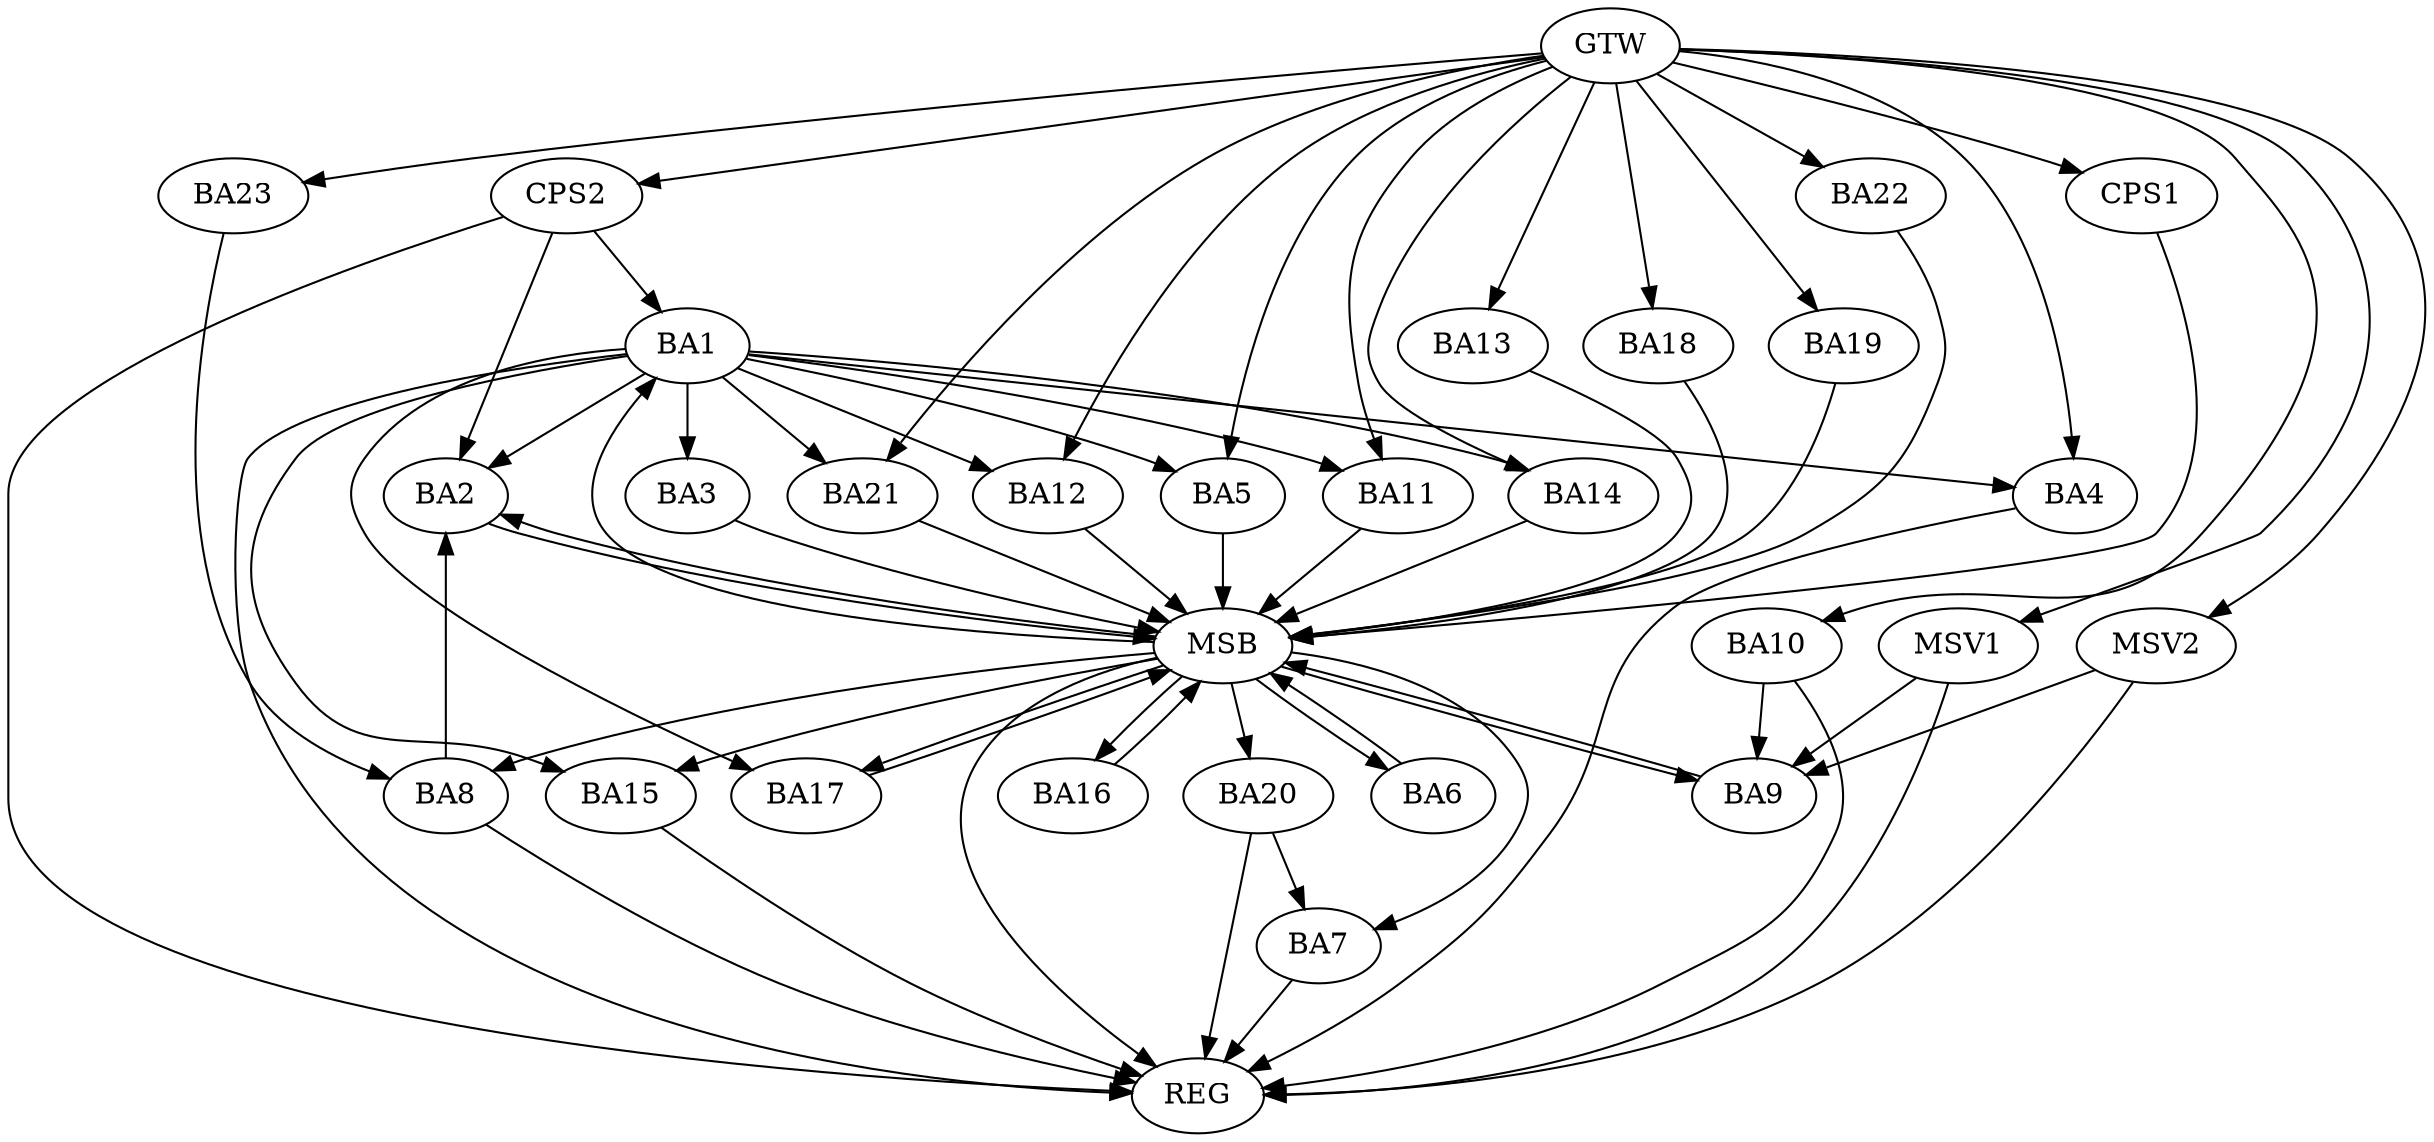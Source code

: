 strict digraph G {
  BA1 [ label="BA1" ];
  BA2 [ label="BA2" ];
  BA3 [ label="BA3" ];
  BA4 [ label="BA4" ];
  BA5 [ label="BA5" ];
  BA6 [ label="BA6" ];
  BA7 [ label="BA7" ];
  BA8 [ label="BA8" ];
  BA9 [ label="BA9" ];
  BA10 [ label="BA10" ];
  BA11 [ label="BA11" ];
  BA12 [ label="BA12" ];
  BA13 [ label="BA13" ];
  BA14 [ label="BA14" ];
  BA15 [ label="BA15" ];
  BA16 [ label="BA16" ];
  BA17 [ label="BA17" ];
  BA18 [ label="BA18" ];
  BA19 [ label="BA19" ];
  BA20 [ label="BA20" ];
  BA21 [ label="BA21" ];
  BA22 [ label="BA22" ];
  BA23 [ label="BA23" ];
  CPS1 [ label="CPS1" ];
  CPS2 [ label="CPS2" ];
  GTW [ label="GTW" ];
  REG [ label="REG" ];
  MSB [ label="MSB" ];
  MSV1 [ label="MSV1" ];
  MSV2 [ label="MSV2" ];
  BA1 -> BA2;
  BA8 -> BA2;
  BA10 -> BA9;
  BA20 -> BA7;
  BA23 -> BA8;
  CPS2 -> BA1;
  CPS2 -> BA2;
  GTW -> BA4;
  GTW -> BA5;
  GTW -> BA10;
  GTW -> BA11;
  GTW -> BA12;
  GTW -> BA13;
  GTW -> BA14;
  GTW -> BA18;
  GTW -> BA19;
  GTW -> BA21;
  GTW -> BA22;
  GTW -> BA23;
  GTW -> CPS1;
  GTW -> CPS2;
  BA1 -> REG;
  BA4 -> REG;
  BA7 -> REG;
  BA8 -> REG;
  BA10 -> REG;
  BA15 -> REG;
  BA20 -> REG;
  CPS2 -> REG;
  BA2 -> MSB;
  MSB -> BA1;
  MSB -> REG;
  BA3 -> MSB;
  MSB -> BA2;
  BA5 -> MSB;
  BA6 -> MSB;
  BA9 -> MSB;
  MSB -> BA6;
  BA11 -> MSB;
  BA12 -> MSB;
  MSB -> BA8;
  BA13 -> MSB;
  BA14 -> MSB;
  BA16 -> MSB;
  MSB -> BA9;
  BA17 -> MSB;
  MSB -> BA16;
  BA18 -> MSB;
  MSB -> BA17;
  BA19 -> MSB;
  MSB -> BA7;
  BA21 -> MSB;
  BA22 -> MSB;
  CPS1 -> MSB;
  MSB -> BA15;
  MSB -> BA20;
  BA1 -> BA4;
  BA1 -> BA21;
  BA1 -> BA12;
  BA1 -> BA17;
  BA1 -> BA5;
  BA1 -> BA11;
  BA1 -> BA14;
  BA1 -> BA15;
  BA1 -> BA3;
  MSV1 -> BA9;
  GTW -> MSV1;
  MSV1 -> REG;
  MSV2 -> BA9;
  GTW -> MSV2;
  MSV2 -> REG;
}
